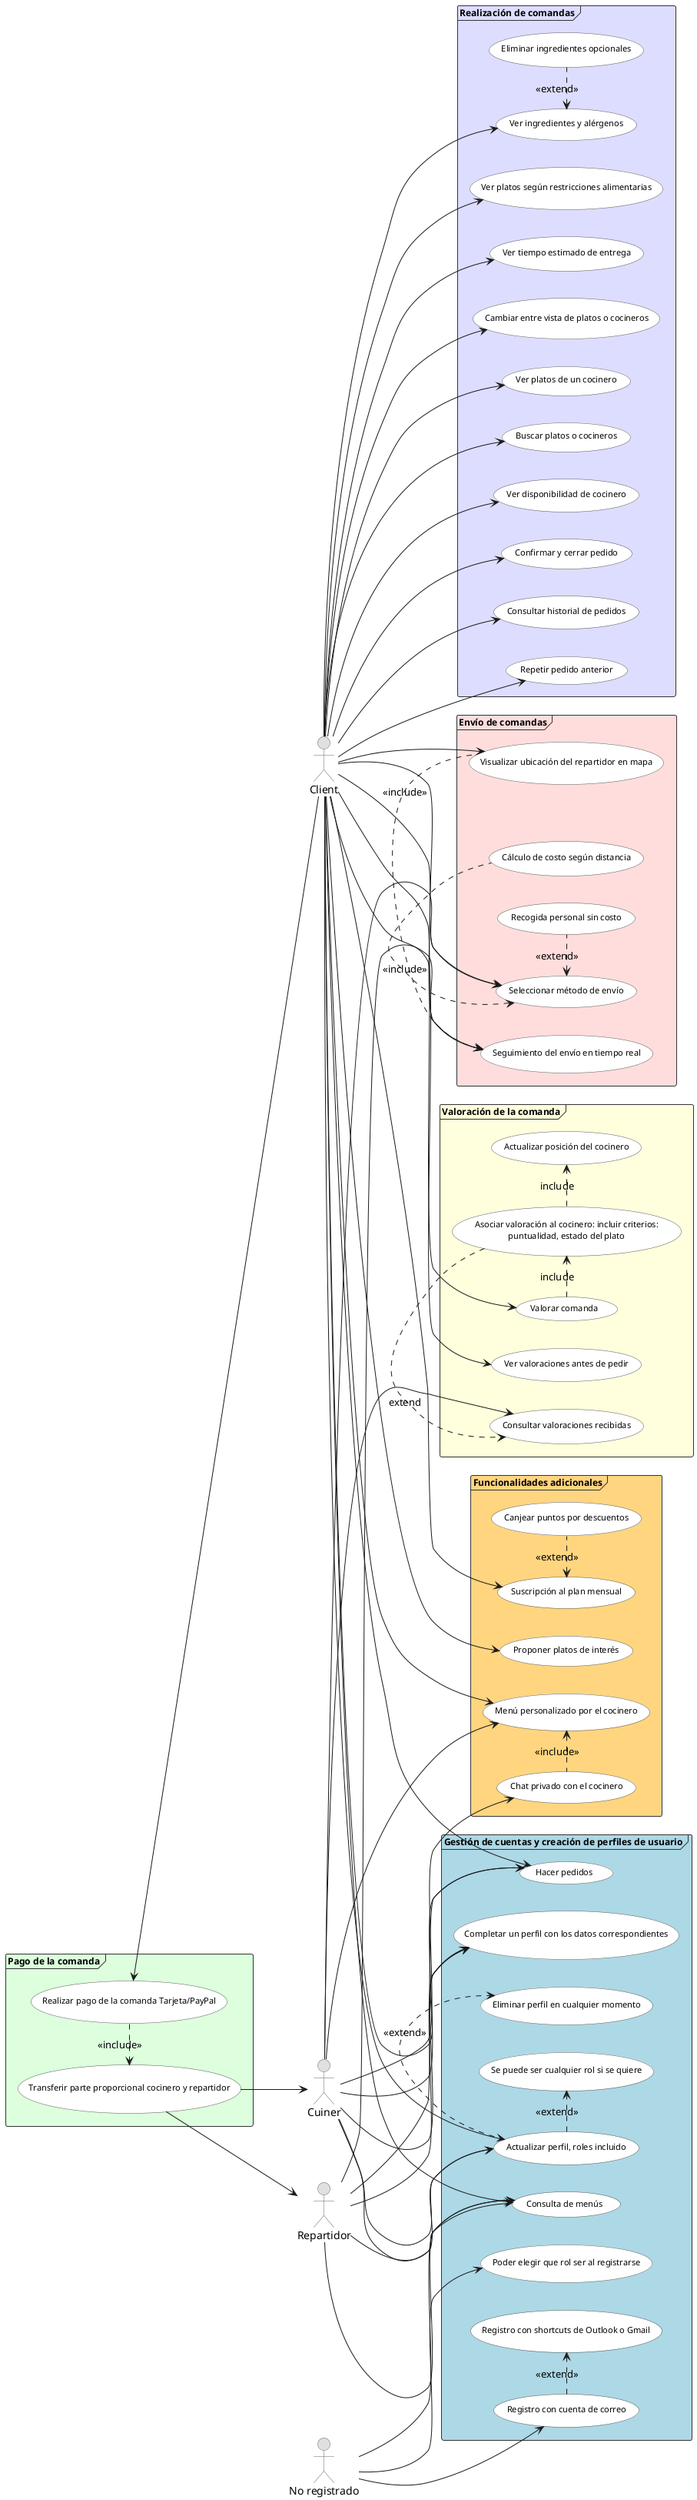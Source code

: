 @startuml
left to right direction

:Client: as cl
:Cuiner: as cu
:Repartidor: as r
:No registrado: as n

' --- B1 ---
frame "Gestión de cuentas y creación de perfiles de usuario" #ADD8E6 {
  usecase "Consulta de menús" as a1
  usecase "Hacer pedidos" as a2
  usecase "Registro con cuenta de correo" as a3
  usecase "Registro con shortcuts de Outlook o Gmail" as a4
  usecase "Completar un perfil con los datos correspondientes" as a5
  usecase "Actualizar perfil, roles incluido" as a6
  usecase "Eliminar perfil en cualquier momento" as a7
  usecase "Poder elegir que rol ser al registrarse" as a8
  usecase "Se puede ser cualquier rol si se quiere" as a9

  a3 .> a4: <<extend>>
  a6 .> a7 : <<extend>>
  a6 .> a9 : <<extend>>
}

' --- B2 ---
frame "Realización de comandas" #DDDDFF {
  usecase "Ver platos según restricciones alimentarias" as b1
  usecase "Ver tiempo estimado de entrega" as b2
  usecase "Cambiar entre vista de platos o cocineros" as b3
  usecase "Ver platos de un cocinero" as b4
  usecase "Buscar platos o cocineros" as b5
  usecase "Ver disponibilidad de cocinero" as b6
  usecase "Ver ingredientes y alérgenos" as b7
  usecase "Eliminar ingredientes opcionales" as b8
  usecase "Confirmar y cerrar pedido" as b9
  usecase "Consultar historial de pedidos" as b10
  usecase "Repetir pedido anterior" as b11

  b7 <. b8 : <<extend>>
}

' --- B3 ---
frame "Envío de comandas" #FFDDDD {
  usecase "Seleccionar método de envío" as c1
  usecase "Cálculo de costo según distancia" as c2
  usecase "Recogida personal sin costo" as c3
  usecase "Seguimiento del envío en tiempo real" as c4
  usecase "Visualizar ubicación del repartidor en mapa" as c5

  c1 <. c2 : <<include>>
  c1 <. c3 : <<extend>>
  c4 <. c5 : <<include>>
}

' --- B4 ---
frame "Pago de la comanda" #DDFFDD {
  usecase "Realizar pago de la comanda Tarjeta/PayPal" as d1
  usecase "Transferir parte proporcional cocinero y repartidor" as d2
  
  d1 .> d2 : <<include>>
  d2 --> cu
  d2 --> r
}

' --- B5 ---
frame "Valoración de la comanda" #FFFFDD {
  usecase "Valorar comanda" as e1
  usecase "Asociar valoración al cocinero: incluir criterios:\npuntualidad, estado del plato" as e2
  usecase "Actualizar posición del cocinero" as e3
  usecase "Ver valoraciones antes de pedir" as e4
  usecase "Consultar valoraciones recibidas" as e5

  e1 .> e2: include
  e2 .> e3 : include
  e2 .> e5 : extend
}

' --- B6 ---
frame "Funcionalidades adicionales" #FFD580 {
  usecase "Proponer platos de interés" as f1
  usecase "Chat privado con el cocinero" as f2
  usecase "Menú personalizado por el cocinero" as f3
  usecase "Suscripción al plan mensual" as f4
  usecase "Canjear puntos por descuentos" as f5

  f3 <. f2 : <<include>>
  f4 <. f5 : <<extend>>
}

' --- CONEXIONES ---
cl --> a1
cu --> a1
r --> a1
n --> a1

cl --> a2
cu --> a2
r --> a2
n --> a3

cl --> a5
cu --> a5
r --> a5

cl --> a6
cu --> a6
r --> a6
n --> a8

cl --> b1
cl --> b2
cl --> b3
cl --> b4
cl --> b5
cl --> b6
cl --> b7
cl --> b9
cl --> b10
cl --> b11

cl --> c1
cl --> c4
cl --> c5
cu --> c1
r --> c4

cl --> d1

cl --> e1
cl --> e4
cu --> e5

cl --> f1
cl --> f3
cl --> f4
cu --> f2
cu --> f3

skinparam frame {
  BackgroundColor #F5F5F5
  BorderColor #333
  FontSize 12
}

skinparam actor {
  BackgroundColor #E0E0E0
  BorderColor #666
  FontSize 14
}

skinparam usecase {
  BackgroundColor #FFFFFF
  BorderColor #555
  FontSize 11
}

hide circle
@enduml
